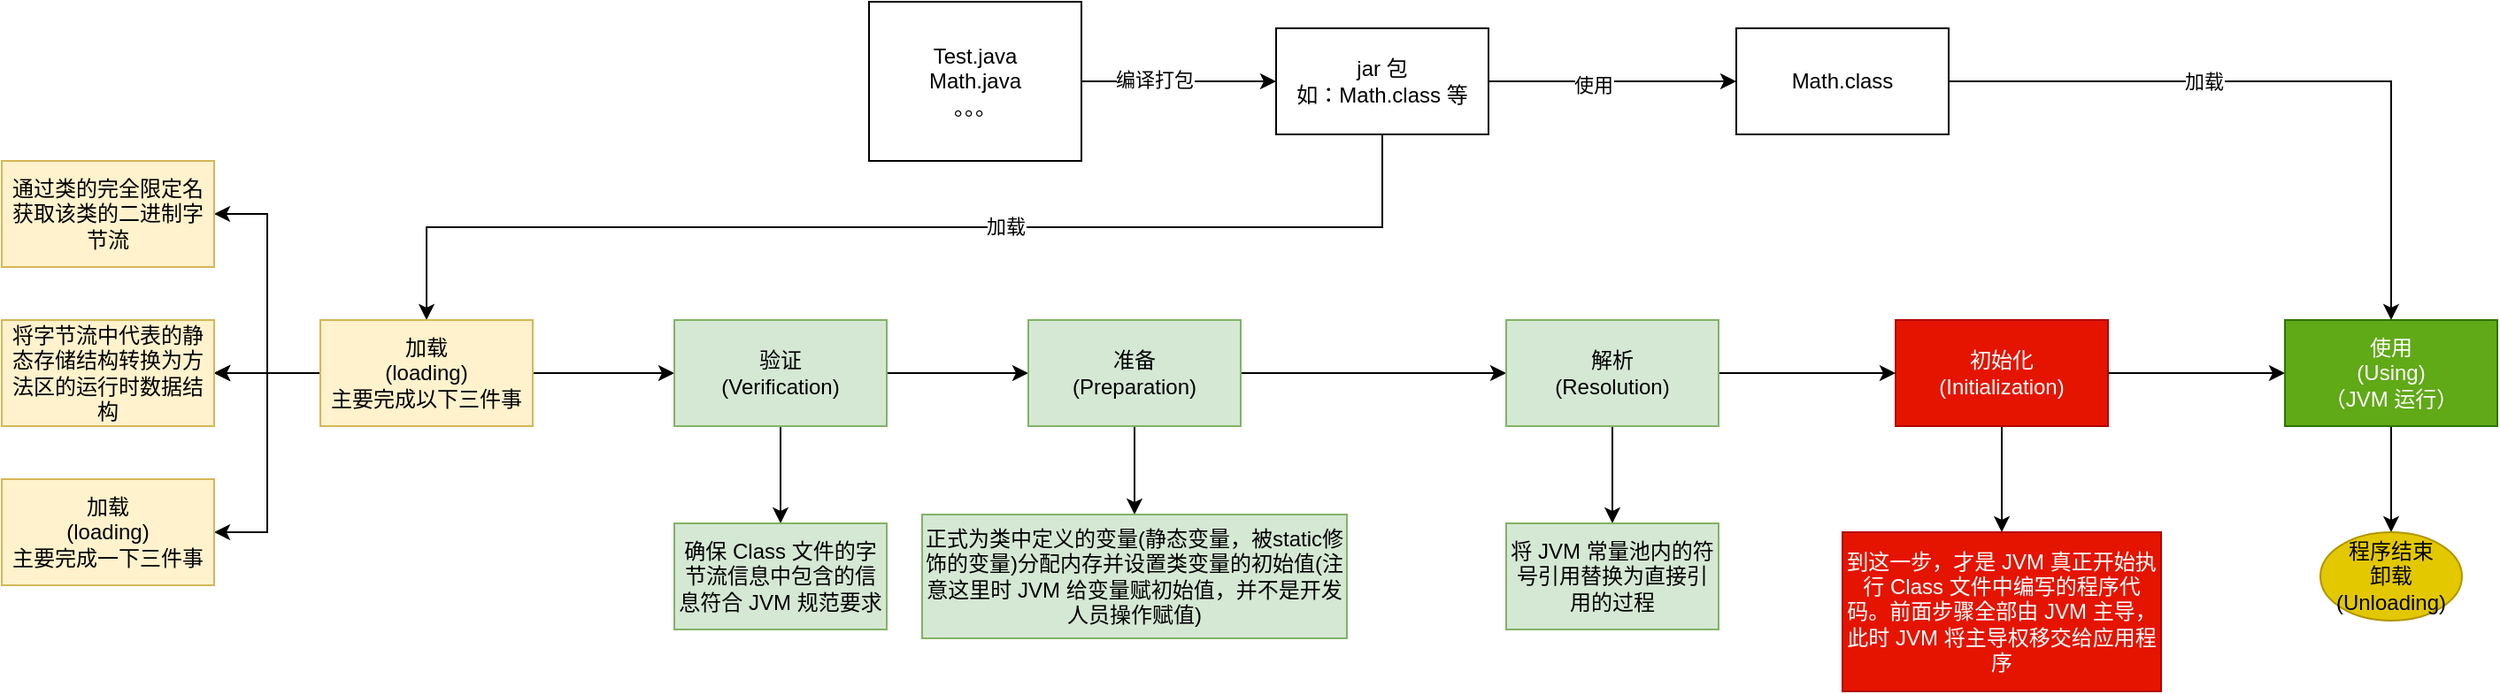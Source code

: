 <mxfile version="20.8.15" type="github">
  <diagram id="YNPtp1aaWqW5xq9iInxh" name="第 1 页">
    <mxGraphModel dx="1877" dy="485" grid="1" gridSize="10" guides="1" tooltips="1" connect="1" arrows="1" fold="1" page="1" pageScale="1" pageWidth="827" pageHeight="1169" math="0" shadow="0">
      <root>
        <mxCell id="0" />
        <mxCell id="1" parent="0" />
        <mxCell id="0lTXHJkwJwoTOLselVbt-3" value="" style="group" parent="1" vertex="1" connectable="0">
          <mxGeometry x="160" y="140" width="120" height="90" as="geometry" />
        </mxCell>
        <mxCell id="0lTXHJkwJwoTOLselVbt-1" value="" style="rounded=0;whiteSpace=wrap;html=1;" parent="0lTXHJkwJwoTOLselVbt-3" vertex="1">
          <mxGeometry width="120" height="90" as="geometry" />
        </mxCell>
        <mxCell id="0lTXHJkwJwoTOLselVbt-2" value="Test.java&lt;br&gt;Math.java&lt;br&gt;。。。" style="text;html=1;strokeColor=none;fillColor=none;align=center;verticalAlign=middle;whiteSpace=wrap;rounded=0;" parent="0lTXHJkwJwoTOLselVbt-3" vertex="1">
          <mxGeometry x="30" y="20" width="60" height="50" as="geometry" />
        </mxCell>
        <mxCell id="0lTXHJkwJwoTOLselVbt-12" value="" style="edgeStyle=orthogonalEdgeStyle;rounded=0;orthogonalLoop=1;jettySize=auto;html=1;" parent="1" source="0lTXHJkwJwoTOLselVbt-8" target="0lTXHJkwJwoTOLselVbt-11" edge="1">
          <mxGeometry relative="1" as="geometry" />
        </mxCell>
        <mxCell id="0lTXHJkwJwoTOLselVbt-13" value="使用" style="edgeLabel;html=1;align=center;verticalAlign=middle;resizable=0;points=[];" parent="0lTXHJkwJwoTOLselVbt-12" vertex="1" connectable="0">
          <mxGeometry x="-0.16" y="-2" relative="1" as="geometry">
            <mxPoint as="offset" />
          </mxGeometry>
        </mxCell>
        <mxCell id="0lTXHJkwJwoTOLselVbt-15" value="" style="edgeStyle=orthogonalEdgeStyle;rounded=0;orthogonalLoop=1;jettySize=auto;html=1;exitX=0.5;exitY=1;exitDx=0;exitDy=0;" parent="1" source="0lTXHJkwJwoTOLselVbt-8" target="0lTXHJkwJwoTOLselVbt-14" edge="1">
          <mxGeometry relative="1" as="geometry" />
        </mxCell>
        <mxCell id="0lTXHJkwJwoTOLselVbt-27" value="加载" style="edgeLabel;html=1;align=center;verticalAlign=middle;resizable=0;points=[];" parent="0lTXHJkwJwoTOLselVbt-15" vertex="1" connectable="0">
          <mxGeometry x="-0.175" y="-1" relative="1" as="geometry">
            <mxPoint as="offset" />
          </mxGeometry>
        </mxCell>
        <mxCell id="0lTXHJkwJwoTOLselVbt-8" value="jar 包&lt;br&gt;如：Math.class 等" style="whiteSpace=wrap;html=1;rounded=0;" parent="1" vertex="1">
          <mxGeometry x="390" y="155" width="120" height="60" as="geometry" />
        </mxCell>
        <mxCell id="0lTXHJkwJwoTOLselVbt-9" value="" style="edgeStyle=orthogonalEdgeStyle;rounded=0;orthogonalLoop=1;jettySize=auto;html=1;" parent="1" source="0lTXHJkwJwoTOLselVbt-1" target="0lTXHJkwJwoTOLselVbt-8" edge="1">
          <mxGeometry relative="1" as="geometry" />
        </mxCell>
        <mxCell id="0lTXHJkwJwoTOLselVbt-10" value="编译打包" style="edgeLabel;html=1;align=center;verticalAlign=middle;resizable=0;points=[];" parent="0lTXHJkwJwoTOLselVbt-9" vertex="1" connectable="0">
          <mxGeometry x="-0.253" y="1" relative="1" as="geometry">
            <mxPoint as="offset" />
          </mxGeometry>
        </mxCell>
        <mxCell id="0lTXHJkwJwoTOLselVbt-25" style="edgeStyle=orthogonalEdgeStyle;rounded=0;orthogonalLoop=1;jettySize=auto;html=1;entryX=0.5;entryY=0;entryDx=0;entryDy=0;" parent="1" source="0lTXHJkwJwoTOLselVbt-11" target="0lTXHJkwJwoTOLselVbt-23" edge="1">
          <mxGeometry relative="1" as="geometry" />
        </mxCell>
        <mxCell id="0lTXHJkwJwoTOLselVbt-26" value="加载" style="edgeLabel;html=1;align=center;verticalAlign=middle;resizable=0;points=[];" parent="0lTXHJkwJwoTOLselVbt-25" vertex="1" connectable="0">
          <mxGeometry x="-0.253" relative="1" as="geometry">
            <mxPoint as="offset" />
          </mxGeometry>
        </mxCell>
        <mxCell id="0lTXHJkwJwoTOLselVbt-11" value="Math.class" style="whiteSpace=wrap;html=1;rounded=0;" parent="1" vertex="1">
          <mxGeometry x="650" y="155" width="120" height="60" as="geometry" />
        </mxCell>
        <mxCell id="0lTXHJkwJwoTOLselVbt-18" value="" style="edgeStyle=orthogonalEdgeStyle;rounded=0;orthogonalLoop=1;jettySize=auto;html=1;" parent="1" source="0lTXHJkwJwoTOLselVbt-14" target="0lTXHJkwJwoTOLselVbt-17" edge="1">
          <mxGeometry relative="1" as="geometry" />
        </mxCell>
        <mxCell id="x-jSgrnnZBKEG4lXatHc-14" value="" style="edgeStyle=orthogonalEdgeStyle;rounded=0;orthogonalLoop=1;jettySize=auto;html=1;exitX=0;exitY=0.5;exitDx=0;exitDy=0;entryX=1;entryY=0.5;entryDx=0;entryDy=0;" edge="1" parent="1" source="0lTXHJkwJwoTOLselVbt-14" target="x-jSgrnnZBKEG4lXatHc-13">
          <mxGeometry relative="1" as="geometry" />
        </mxCell>
        <mxCell id="x-jSgrnnZBKEG4lXatHc-16" value="" style="edgeStyle=orthogonalEdgeStyle;rounded=0;orthogonalLoop=1;jettySize=auto;html=1;" edge="1" parent="1" source="0lTXHJkwJwoTOLselVbt-14" target="x-jSgrnnZBKEG4lXatHc-15">
          <mxGeometry relative="1" as="geometry" />
        </mxCell>
        <mxCell id="x-jSgrnnZBKEG4lXatHc-17" value="" style="edgeStyle=orthogonalEdgeStyle;rounded=0;orthogonalLoop=1;jettySize=auto;html=1;" edge="1" parent="1" source="0lTXHJkwJwoTOLselVbt-14" target="x-jSgrnnZBKEG4lXatHc-15">
          <mxGeometry relative="1" as="geometry" />
        </mxCell>
        <mxCell id="x-jSgrnnZBKEG4lXatHc-18" value="" style="edgeStyle=orthogonalEdgeStyle;rounded=0;orthogonalLoop=1;jettySize=auto;html=1;" edge="1" parent="1" source="0lTXHJkwJwoTOLselVbt-14" target="x-jSgrnnZBKEG4lXatHc-15">
          <mxGeometry relative="1" as="geometry" />
        </mxCell>
        <mxCell id="x-jSgrnnZBKEG4lXatHc-20" value="" style="edgeStyle=orthogonalEdgeStyle;rounded=0;orthogonalLoop=1;jettySize=auto;html=1;entryX=1;entryY=0.5;entryDx=0;entryDy=0;" edge="1" parent="1" source="0lTXHJkwJwoTOLselVbt-14" target="x-jSgrnnZBKEG4lXatHc-19">
          <mxGeometry relative="1" as="geometry" />
        </mxCell>
        <mxCell id="0lTXHJkwJwoTOLselVbt-14" value="加载&lt;br&gt;(loading&lt;span style=&quot;background-color: initial;&quot;&gt;)&lt;br&gt;主要完成以下三件事&lt;br&gt;&lt;/span&gt;" style="whiteSpace=wrap;html=1;rounded=0;fillColor=#fff2cc;strokeColor=#d6b656;" parent="1" vertex="1">
          <mxGeometry x="-150" y="320" width="120" height="60" as="geometry" />
        </mxCell>
        <mxCell id="0lTXHJkwJwoTOLselVbt-20" value="" style="edgeStyle=orthogonalEdgeStyle;rounded=0;orthogonalLoop=1;jettySize=auto;html=1;" parent="1" source="0lTXHJkwJwoTOLselVbt-17" target="0lTXHJkwJwoTOLselVbt-19" edge="1">
          <mxGeometry relative="1" as="geometry" />
        </mxCell>
        <mxCell id="x-jSgrnnZBKEG4lXatHc-24" value="" style="edgeStyle=orthogonalEdgeStyle;rounded=0;orthogonalLoop=1;jettySize=auto;html=1;" edge="1" parent="1" source="0lTXHJkwJwoTOLselVbt-17" target="x-jSgrnnZBKEG4lXatHc-23">
          <mxGeometry relative="1" as="geometry" />
        </mxCell>
        <mxCell id="0lTXHJkwJwoTOLselVbt-17" value="验证&lt;br&gt;(Verification&lt;span style=&quot;background-color: initial;&quot;&gt;)&lt;/span&gt;" style="whiteSpace=wrap;html=1;rounded=0;fillColor=#d5e8d4;strokeColor=#82b366;" parent="1" vertex="1">
          <mxGeometry x="50" y="320" width="120" height="60" as="geometry" />
        </mxCell>
        <mxCell id="x-jSgrnnZBKEG4lXatHc-2" style="edgeStyle=orthogonalEdgeStyle;rounded=0;orthogonalLoop=1;jettySize=auto;html=1;entryX=0;entryY=0.5;entryDx=0;entryDy=0;" edge="1" parent="1" source="0lTXHJkwJwoTOLselVbt-19" target="x-jSgrnnZBKEG4lXatHc-1">
          <mxGeometry relative="1" as="geometry" />
        </mxCell>
        <mxCell id="x-jSgrnnZBKEG4lXatHc-26" value="" style="edgeStyle=orthogonalEdgeStyle;rounded=0;orthogonalLoop=1;jettySize=auto;html=1;" edge="1" parent="1" source="0lTXHJkwJwoTOLselVbt-19" target="x-jSgrnnZBKEG4lXatHc-25">
          <mxGeometry relative="1" as="geometry" />
        </mxCell>
        <mxCell id="0lTXHJkwJwoTOLselVbt-19" value="准备&lt;br&gt;(Preparation&lt;span style=&quot;background-color: initial;&quot;&gt;)&lt;/span&gt;" style="whiteSpace=wrap;html=1;rounded=0;fillColor=#d5e8d4;strokeColor=#82b366;" parent="1" vertex="1">
          <mxGeometry x="250" y="320" width="120" height="60" as="geometry" />
        </mxCell>
        <mxCell id="x-jSgrnnZBKEG4lXatHc-8" style="edgeStyle=orthogonalEdgeStyle;rounded=0;orthogonalLoop=1;jettySize=auto;html=1;" edge="1" parent="1" source="0lTXHJkwJwoTOLselVbt-21" target="0lTXHJkwJwoTOLselVbt-23">
          <mxGeometry relative="1" as="geometry" />
        </mxCell>
        <mxCell id="x-jSgrnnZBKEG4lXatHc-30" style="edgeStyle=orthogonalEdgeStyle;rounded=0;orthogonalLoop=1;jettySize=auto;html=1;entryX=0.5;entryY=0;entryDx=0;entryDy=0;" edge="1" parent="1" source="0lTXHJkwJwoTOLselVbt-21" target="x-jSgrnnZBKEG4lXatHc-29">
          <mxGeometry relative="1" as="geometry" />
        </mxCell>
        <mxCell id="0lTXHJkwJwoTOLselVbt-21" value="初始化&lt;br&gt;(Initialization&lt;span style=&quot;background-color: initial;&quot;&gt;)&lt;/span&gt;" style="whiteSpace=wrap;html=1;rounded=0;fillColor=#e51400;strokeColor=#B20000;fontColor=#ffffff;" parent="1" vertex="1">
          <mxGeometry x="740" y="320" width="120" height="60" as="geometry" />
        </mxCell>
        <mxCell id="x-jSgrnnZBKEG4lXatHc-10" value="" style="edgeStyle=orthogonalEdgeStyle;rounded=0;orthogonalLoop=1;jettySize=auto;html=1;" edge="1" parent="1" source="0lTXHJkwJwoTOLselVbt-23" target="x-jSgrnnZBKEG4lXatHc-9">
          <mxGeometry relative="1" as="geometry" />
        </mxCell>
        <mxCell id="0lTXHJkwJwoTOLselVbt-23" value="使用&lt;br&gt;(Using)&lt;br&gt;（JVM 运行）" style="whiteSpace=wrap;html=1;rounded=0;fillColor=#60a917;fontColor=#ffffff;strokeColor=#2D7600;" parent="1" vertex="1">
          <mxGeometry x="960" y="320" width="120" height="60" as="geometry" />
        </mxCell>
        <mxCell id="x-jSgrnnZBKEG4lXatHc-3" style="edgeStyle=orthogonalEdgeStyle;rounded=0;orthogonalLoop=1;jettySize=auto;html=1;" edge="1" parent="1" source="x-jSgrnnZBKEG4lXatHc-1" target="0lTXHJkwJwoTOLselVbt-21">
          <mxGeometry relative="1" as="geometry" />
        </mxCell>
        <mxCell id="x-jSgrnnZBKEG4lXatHc-28" value="" style="edgeStyle=orthogonalEdgeStyle;rounded=0;orthogonalLoop=1;jettySize=auto;html=1;" edge="1" parent="1" source="x-jSgrnnZBKEG4lXatHc-1" target="x-jSgrnnZBKEG4lXatHc-27">
          <mxGeometry relative="1" as="geometry" />
        </mxCell>
        <mxCell id="x-jSgrnnZBKEG4lXatHc-1" value="解析&lt;br&gt;(Resolution&lt;span style=&quot;background-color: initial;&quot;&gt;)&lt;/span&gt;" style="whiteSpace=wrap;html=1;rounded=0;fillColor=#d5e8d4;strokeColor=#82b366;" vertex="1" parent="1">
          <mxGeometry x="520" y="320" width="120" height="60" as="geometry" />
        </mxCell>
        <mxCell id="x-jSgrnnZBKEG4lXatHc-9" value="程序结束&lt;br&gt;卸载&lt;br&gt;(Unloading)" style="ellipse;whiteSpace=wrap;html=1;fillColor=#e3c800;strokeColor=#B09500;fontColor=#000000;rounded=0;" vertex="1" parent="1">
          <mxGeometry x="980" y="440" width="80" height="50" as="geometry" />
        </mxCell>
        <mxCell id="x-jSgrnnZBKEG4lXatHc-13" value="通过类的完全限定名获取该类的二进制字节流" style="whiteSpace=wrap;html=1;rounded=0;fillColor=#fff2cc;strokeColor=#d6b656;" vertex="1" parent="1">
          <mxGeometry x="-330" y="230" width="120" height="60" as="geometry" />
        </mxCell>
        <mxCell id="x-jSgrnnZBKEG4lXatHc-15" value="&lt;span style=&quot;background-color: initial;&quot;&gt;将字节流中代表的静态存储结构转换为方法区的运行时数据结构&lt;br&gt;&lt;/span&gt;" style="whiteSpace=wrap;html=1;rounded=0;fillColor=#fff2cc;strokeColor=#d6b656;" vertex="1" parent="1">
          <mxGeometry x="-330" y="320" width="120" height="60" as="geometry" />
        </mxCell>
        <mxCell id="x-jSgrnnZBKEG4lXatHc-19" value="加载&lt;br&gt;(loading&lt;span style=&quot;background-color: initial;&quot;&gt;)&lt;br&gt;主要完成一下三件事&lt;br&gt;&lt;/span&gt;" style="whiteSpace=wrap;html=1;rounded=0;fillColor=#fff2cc;strokeColor=#d6b656;" vertex="1" parent="1">
          <mxGeometry x="-330" y="410" width="120" height="60" as="geometry" />
        </mxCell>
        <mxCell id="x-jSgrnnZBKEG4lXatHc-23" value="确保 Class 文件的字节流信息中包含的信息符合 JVM 规范要求" style="whiteSpace=wrap;html=1;rounded=0;fillColor=#d5e8d4;strokeColor=#82b366;" vertex="1" parent="1">
          <mxGeometry x="50" y="435" width="120" height="60" as="geometry" />
        </mxCell>
        <mxCell id="x-jSgrnnZBKEG4lXatHc-25" value="正式为类中定义的变量(静态变量，被static修饰的变量)分配内存并设置类变量的初始值(注意这里时 JVM 给变量赋初始值，并不是开发人员操作赋值)" style="whiteSpace=wrap;html=1;rounded=0;fillColor=#d5e8d4;strokeColor=#82b366;" vertex="1" parent="1">
          <mxGeometry x="190" y="430" width="240" height="70" as="geometry" />
        </mxCell>
        <mxCell id="x-jSgrnnZBKEG4lXatHc-27" value="将 JVM 常量池内的符号引用替换为直接引用的过程" style="whiteSpace=wrap;html=1;fillColor=#d5e8d4;strokeColor=#82b366;rounded=0;" vertex="1" parent="1">
          <mxGeometry x="520" y="435" width="120" height="60" as="geometry" />
        </mxCell>
        <mxCell id="x-jSgrnnZBKEG4lXatHc-29" value="到这一步，才是 JVM 真正开始执行 Class 文件中编写的程序代码。前面步骤全部由 JVM 主导，此时 JVM 将主导权移交给应用程序" style="whiteSpace=wrap;html=1;fillColor=#e51400;strokeColor=#B20000;fontColor=#ffffff;rounded=0;" vertex="1" parent="1">
          <mxGeometry x="710" y="440" width="180" height="90" as="geometry" />
        </mxCell>
      </root>
    </mxGraphModel>
  </diagram>
</mxfile>
